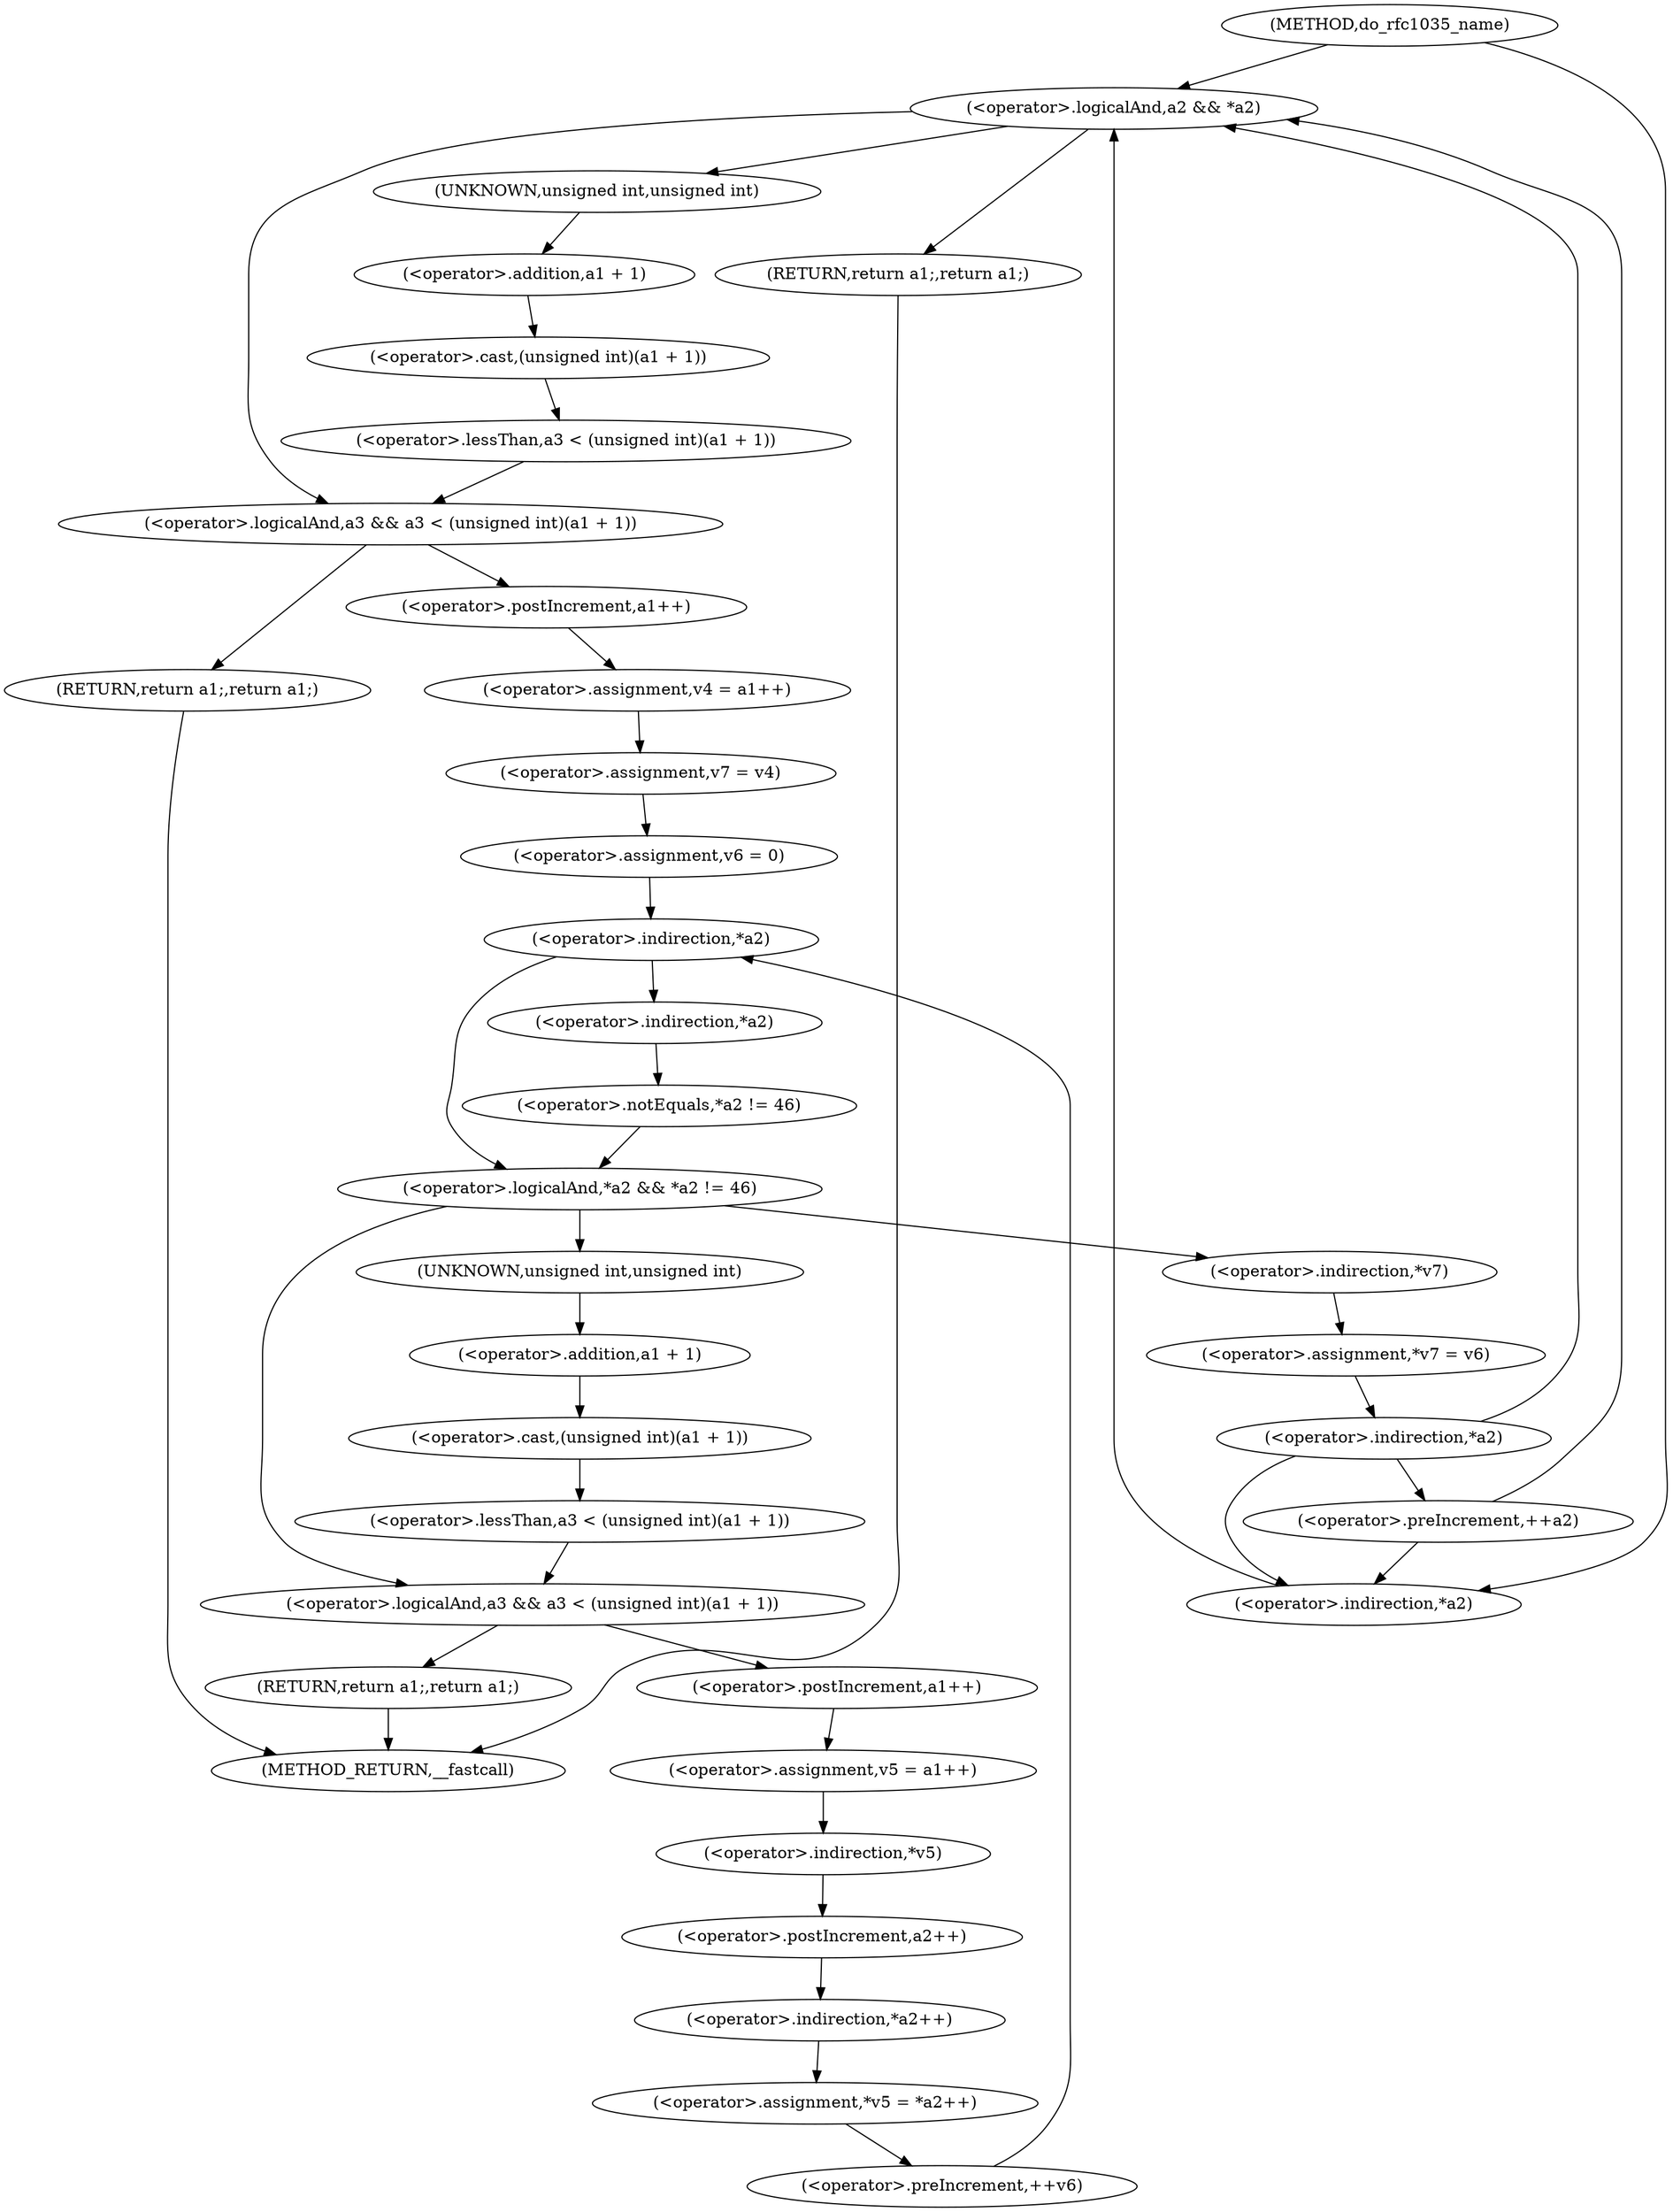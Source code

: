 digraph do_rfc1035_name {  
"1000115" [label = "(<operator>.logicalAnd,a2 && *a2)" ]
"1000117" [label = "(<operator>.indirection,*a2)" ]
"1000121" [label = "(<operator>.logicalAnd,a3 && a3 < (unsigned int)(a1 + 1))" ]
"1000123" [label = "(<operator>.lessThan,a3 < (unsigned int)(a1 + 1))" ]
"1000125" [label = "(<operator>.cast,(unsigned int)(a1 + 1))" ]
"1000126" [label = "(UNKNOWN,unsigned int,unsigned int)" ]
"1000127" [label = "(<operator>.addition,a1 + 1)" ]
"1000130" [label = "(RETURN,return a1;,return a1;)" ]
"1000132" [label = "(<operator>.assignment,v4 = a1++)" ]
"1000134" [label = "(<operator>.postIncrement,a1++)" ]
"1000136" [label = "(<operator>.assignment,v7 = v4)" ]
"1000139" [label = "(<operator>.assignment,v6 = 0)" ]
"1000143" [label = "(<operator>.logicalAnd,*a2 && *a2 != 46)" ]
"1000144" [label = "(<operator>.indirection,*a2)" ]
"1000146" [label = "(<operator>.notEquals,*a2 != 46)" ]
"1000147" [label = "(<operator>.indirection,*a2)" ]
"1000152" [label = "(<operator>.logicalAnd,a3 && a3 < (unsigned int)(a1 + 1))" ]
"1000154" [label = "(<operator>.lessThan,a3 < (unsigned int)(a1 + 1))" ]
"1000156" [label = "(<operator>.cast,(unsigned int)(a1 + 1))" ]
"1000157" [label = "(UNKNOWN,unsigned int,unsigned int)" ]
"1000158" [label = "(<operator>.addition,a1 + 1)" ]
"1000161" [label = "(RETURN,return a1;,return a1;)" ]
"1000163" [label = "(<operator>.assignment,v5 = a1++)" ]
"1000165" [label = "(<operator>.postIncrement,a1++)" ]
"1000167" [label = "(<operator>.assignment,*v5 = *a2++)" ]
"1000168" [label = "(<operator>.indirection,*v5)" ]
"1000170" [label = "(<operator>.indirection,*a2++)" ]
"1000171" [label = "(<operator>.postIncrement,a2++)" ]
"1000173" [label = "(<operator>.preIncrement,++v6)" ]
"1000175" [label = "(<operator>.assignment,*v7 = v6)" ]
"1000176" [label = "(<operator>.indirection,*v7)" ]
"1000180" [label = "(<operator>.indirection,*a2)" ]
"1000182" [label = "(<operator>.preIncrement,++a2)" ]
"1000184" [label = "(RETURN,return a1;,return a1;)" ]
"1000105" [label = "(METHOD,do_rfc1035_name)" ]
"1000186" [label = "(METHOD_RETURN,__fastcall)" ]
  "1000115" -> "1000121" 
  "1000115" -> "1000126" 
  "1000115" -> "1000184" 
  "1000117" -> "1000115" 
  "1000121" -> "1000130" 
  "1000121" -> "1000134" 
  "1000123" -> "1000121" 
  "1000125" -> "1000123" 
  "1000126" -> "1000127" 
  "1000127" -> "1000125" 
  "1000130" -> "1000186" 
  "1000132" -> "1000136" 
  "1000134" -> "1000132" 
  "1000136" -> "1000139" 
  "1000139" -> "1000144" 
  "1000143" -> "1000152" 
  "1000143" -> "1000157" 
  "1000143" -> "1000176" 
  "1000144" -> "1000143" 
  "1000144" -> "1000147" 
  "1000146" -> "1000143" 
  "1000147" -> "1000146" 
  "1000152" -> "1000161" 
  "1000152" -> "1000165" 
  "1000154" -> "1000152" 
  "1000156" -> "1000154" 
  "1000157" -> "1000158" 
  "1000158" -> "1000156" 
  "1000161" -> "1000186" 
  "1000163" -> "1000168" 
  "1000165" -> "1000163" 
  "1000167" -> "1000173" 
  "1000168" -> "1000171" 
  "1000170" -> "1000167" 
  "1000171" -> "1000170" 
  "1000173" -> "1000144" 
  "1000175" -> "1000180" 
  "1000176" -> "1000175" 
  "1000180" -> "1000115" 
  "1000180" -> "1000117" 
  "1000180" -> "1000182" 
  "1000182" -> "1000115" 
  "1000182" -> "1000117" 
  "1000184" -> "1000186" 
  "1000105" -> "1000115" 
  "1000105" -> "1000117" 
}
